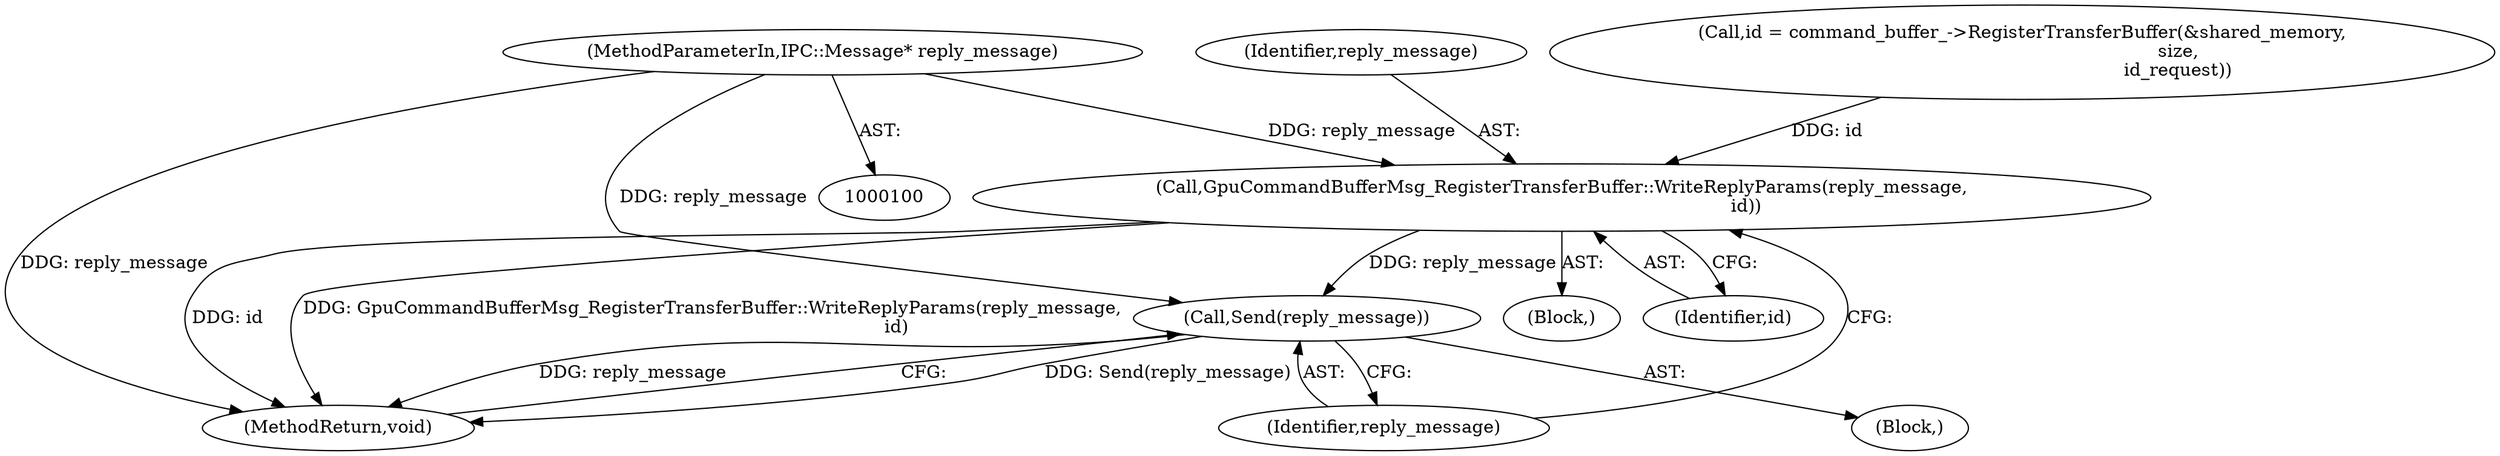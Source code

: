 digraph "0_Chrome_0ab5fab4939150bd0f30ada8a4bf6eb0f69d66c1_0@pointer" {
"1000104" [label="(MethodParameterIn,IPC::Message* reply_message)"];
"1000121" [label="(Call,GpuCommandBufferMsg_RegisterTransferBuffer::WriteReplyParams(reply_message,\n                                                                 id))"];
"1000127" [label="(Call,Send(reply_message))"];
"1000112" [label="(Block,)"];
"1000127" [label="(Call,Send(reply_message))"];
"1000121" [label="(Call,GpuCommandBufferMsg_RegisterTransferBuffer::WriteReplyParams(reply_message,\n                                                                 id))"];
"1000122" [label="(Identifier,reply_message)"];
"1000128" [label="(Identifier,reply_message)"];
"1000104" [label="(MethodParameterIn,IPC::Message* reply_message)"];
"1000123" [label="(Identifier,id)"];
"1000105" [label="(Block,)"];
"1000129" [label="(MethodReturn,void)"];
"1000114" [label="(Call,id = command_buffer_->RegisterTransferBuffer(&shared_memory,\n                                                       size,\n                                                       id_request))"];
"1000104" -> "1000100"  [label="AST: "];
"1000104" -> "1000129"  [label="DDG: reply_message"];
"1000104" -> "1000121"  [label="DDG: reply_message"];
"1000104" -> "1000127"  [label="DDG: reply_message"];
"1000121" -> "1000112"  [label="AST: "];
"1000121" -> "1000123"  [label="CFG: "];
"1000122" -> "1000121"  [label="AST: "];
"1000123" -> "1000121"  [label="AST: "];
"1000128" -> "1000121"  [label="CFG: "];
"1000121" -> "1000129"  [label="DDG: id"];
"1000121" -> "1000129"  [label="DDG: GpuCommandBufferMsg_RegisterTransferBuffer::WriteReplyParams(reply_message,\n                                                                 id)"];
"1000114" -> "1000121"  [label="DDG: id"];
"1000121" -> "1000127"  [label="DDG: reply_message"];
"1000127" -> "1000105"  [label="AST: "];
"1000127" -> "1000128"  [label="CFG: "];
"1000128" -> "1000127"  [label="AST: "];
"1000129" -> "1000127"  [label="CFG: "];
"1000127" -> "1000129"  [label="DDG: Send(reply_message)"];
"1000127" -> "1000129"  [label="DDG: reply_message"];
}
